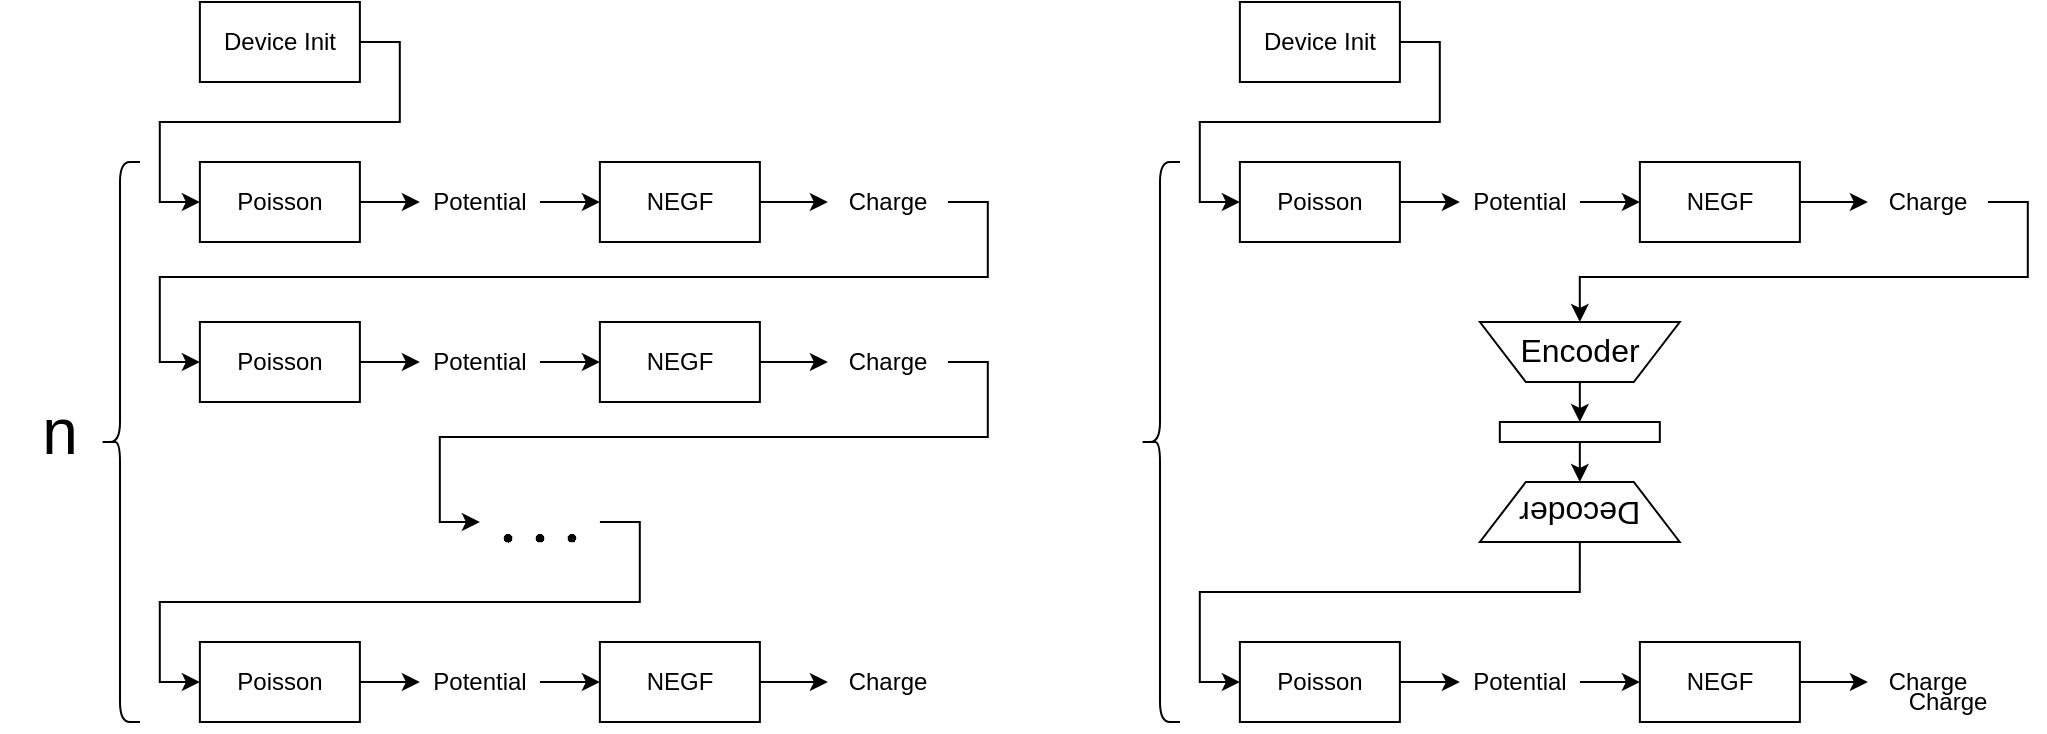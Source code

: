 <mxfile version="20.8.16" type="device" pages="2"><diagram name="Page-1" id="-CrqG3C9vZQsCFQl7cI5"><mxGraphModel dx="775" dy="450" grid="1" gridSize="10" guides="1" tooltips="1" connect="1" arrows="1" fold="1" page="1" pageScale="1" pageWidth="827" pageHeight="1169" math="1" shadow="0"><root><mxCell id="0"/><mxCell id="1" parent="0"/><mxCell id="kzx93_CwR3WtfPhLmj6g-9" style="edgeStyle=orthogonalEdgeStyle;rounded=0;orthogonalLoop=1;jettySize=auto;html=1;exitX=1;exitY=0.5;exitDx=0;exitDy=0;" edge="1" parent="1" source="kzx93_CwR3WtfPhLmj6g-1" target="kzx93_CwR3WtfPhLmj6g-8"><mxGeometry relative="1" as="geometry"/></mxCell><mxCell id="kzx93_CwR3WtfPhLmj6g-1" value="NEGF" style="rounded=0;whiteSpace=wrap;html=1;" vertex="1" parent="1"><mxGeometry x="329.94" y="320" width="80" height="40" as="geometry"/></mxCell><mxCell id="kzx93_CwR3WtfPhLmj6g-7" style="edgeStyle=orthogonalEdgeStyle;rounded=0;orthogonalLoop=1;jettySize=auto;html=1;exitX=1;exitY=0.5;exitDx=0;exitDy=0;entryX=0;entryY=0.5;entryDx=0;entryDy=0;" edge="1" parent="1" source="kzx93_CwR3WtfPhLmj6g-2" target="kzx93_CwR3WtfPhLmj6g-1"><mxGeometry relative="1" as="geometry"/></mxCell><mxCell id="kzx93_CwR3WtfPhLmj6g-2" value="Potential" style="text;html=1;strokeColor=none;fillColor=none;align=center;verticalAlign=middle;whiteSpace=wrap;rounded=0;" vertex="1" parent="1"><mxGeometry x="239.94" y="325" width="60" height="30" as="geometry"/></mxCell><mxCell id="kzx93_CwR3WtfPhLmj6g-6" style="edgeStyle=orthogonalEdgeStyle;rounded=0;orthogonalLoop=1;jettySize=auto;html=1;exitX=1;exitY=0.5;exitDx=0;exitDy=0;entryX=0;entryY=0.5;entryDx=0;entryDy=0;" edge="1" parent="1" source="kzx93_CwR3WtfPhLmj6g-3" target="kzx93_CwR3WtfPhLmj6g-2"><mxGeometry relative="1" as="geometry"/></mxCell><mxCell id="kzx93_CwR3WtfPhLmj6g-3" value="Poisson" style="rounded=0;whiteSpace=wrap;html=1;" vertex="1" parent="1"><mxGeometry x="129.94" y="320" width="80" height="40" as="geometry"/></mxCell><mxCell id="kzx93_CwR3WtfPhLmj6g-5" style="edgeStyle=orthogonalEdgeStyle;rounded=0;orthogonalLoop=1;jettySize=auto;html=1;exitX=1;exitY=0.5;exitDx=0;exitDy=0;entryX=0;entryY=0.5;entryDx=0;entryDy=0;" edge="1" parent="1" source="kzx93_CwR3WtfPhLmj6g-4" target="kzx93_CwR3WtfPhLmj6g-3"><mxGeometry relative="1" as="geometry"/></mxCell><mxCell id="kzx93_CwR3WtfPhLmj6g-4" value="Device Init" style="rounded=0;whiteSpace=wrap;html=1;" vertex="1" parent="1"><mxGeometry x="129.94" y="240" width="80" height="40" as="geometry"/></mxCell><mxCell id="kzx93_CwR3WtfPhLmj6g-19" style="edgeStyle=orthogonalEdgeStyle;rounded=0;orthogonalLoop=1;jettySize=auto;html=1;exitX=1;exitY=0.5;exitDx=0;exitDy=0;entryX=0;entryY=0.5;entryDx=0;entryDy=0;" edge="1" parent="1" source="kzx93_CwR3WtfPhLmj6g-8" target="kzx93_CwR3WtfPhLmj6g-18"><mxGeometry relative="1" as="geometry"/></mxCell><mxCell id="kzx93_CwR3WtfPhLmj6g-8" value="Charge" style="text;html=1;strokeColor=none;fillColor=none;align=center;verticalAlign=middle;whiteSpace=wrap;rounded=0;" vertex="1" parent="1"><mxGeometry x="443.94" y="325" width="60" height="30" as="geometry"/></mxCell><mxCell id="kzx93_CwR3WtfPhLmj6g-13" style="edgeStyle=orthogonalEdgeStyle;rounded=0;orthogonalLoop=1;jettySize=auto;html=1;exitX=1;exitY=0.5;exitDx=0;exitDy=0;" edge="1" parent="1" source="kzx93_CwR3WtfPhLmj6g-14"><mxGeometry relative="1" as="geometry"><mxPoint x="443.94" y="420.029" as="targetPoint"/></mxGeometry></mxCell><mxCell id="kzx93_CwR3WtfPhLmj6g-14" value="NEGF" style="rounded=0;whiteSpace=wrap;html=1;" vertex="1" parent="1"><mxGeometry x="329.94" y="400" width="80" height="40" as="geometry"/></mxCell><mxCell id="kzx93_CwR3WtfPhLmj6g-15" style="edgeStyle=orthogonalEdgeStyle;rounded=0;orthogonalLoop=1;jettySize=auto;html=1;exitX=1;exitY=0.5;exitDx=0;exitDy=0;entryX=0;entryY=0.5;entryDx=0;entryDy=0;" edge="1" parent="1" source="kzx93_CwR3WtfPhLmj6g-16" target="kzx93_CwR3WtfPhLmj6g-14"><mxGeometry relative="1" as="geometry"/></mxCell><mxCell id="kzx93_CwR3WtfPhLmj6g-16" value="Potential" style="text;html=1;strokeColor=none;fillColor=none;align=center;verticalAlign=middle;whiteSpace=wrap;rounded=0;" vertex="1" parent="1"><mxGeometry x="239.94" y="405" width="60" height="30" as="geometry"/></mxCell><mxCell id="kzx93_CwR3WtfPhLmj6g-17" style="edgeStyle=orthogonalEdgeStyle;rounded=0;orthogonalLoop=1;jettySize=auto;html=1;exitX=1;exitY=0.5;exitDx=0;exitDy=0;entryX=0;entryY=0.5;entryDx=0;entryDy=0;" edge="1" parent="1" source="kzx93_CwR3WtfPhLmj6g-18" target="kzx93_CwR3WtfPhLmj6g-16"><mxGeometry relative="1" as="geometry"/></mxCell><mxCell id="kzx93_CwR3WtfPhLmj6g-18" value="Poisson" style="rounded=0;whiteSpace=wrap;html=1;" vertex="1" parent="1"><mxGeometry x="129.94" y="400" width="80" height="40" as="geometry"/></mxCell><mxCell id="kzx93_CwR3WtfPhLmj6g-30" style="edgeStyle=orthogonalEdgeStyle;rounded=0;orthogonalLoop=1;jettySize=auto;html=1;exitX=1;exitY=0.5;exitDx=0;exitDy=0;entryX=0;entryY=0.5;entryDx=0;entryDy=0;" edge="1" parent="1" source="kzx93_CwR3WtfPhLmj6g-20" target="kzx93_CwR3WtfPhLmj6g-32"><mxGeometry relative="1" as="geometry"><mxPoint x="129.94" y="500" as="targetPoint"/></mxGeometry></mxCell><mxCell id="kzx93_CwR3WtfPhLmj6g-20" value="Charge" style="text;html=1;strokeColor=none;fillColor=none;align=center;verticalAlign=middle;whiteSpace=wrap;rounded=0;" vertex="1" parent="1"><mxGeometry x="443.94" y="405" width="60" height="30" as="geometry"/></mxCell><mxCell id="kzx93_CwR3WtfPhLmj6g-21" style="edgeStyle=orthogonalEdgeStyle;rounded=0;orthogonalLoop=1;jettySize=auto;html=1;exitX=1;exitY=0.5;exitDx=0;exitDy=0;" edge="1" parent="1" source="kzx93_CwR3WtfPhLmj6g-22"><mxGeometry relative="1" as="geometry"><mxPoint x="443.94" y="580.029" as="targetPoint"/></mxGeometry></mxCell><mxCell id="kzx93_CwR3WtfPhLmj6g-22" value="NEGF" style="rounded=0;whiteSpace=wrap;html=1;" vertex="1" parent="1"><mxGeometry x="329.94" y="560" width="80" height="40" as="geometry"/></mxCell><mxCell id="kzx93_CwR3WtfPhLmj6g-23" style="edgeStyle=orthogonalEdgeStyle;rounded=0;orthogonalLoop=1;jettySize=auto;html=1;exitX=1;exitY=0.5;exitDx=0;exitDy=0;entryX=0;entryY=0.5;entryDx=0;entryDy=0;" edge="1" parent="1" source="kzx93_CwR3WtfPhLmj6g-24" target="kzx93_CwR3WtfPhLmj6g-22"><mxGeometry relative="1" as="geometry"/></mxCell><mxCell id="kzx93_CwR3WtfPhLmj6g-24" value="Potential" style="text;html=1;strokeColor=none;fillColor=none;align=center;verticalAlign=middle;whiteSpace=wrap;rounded=0;" vertex="1" parent="1"><mxGeometry x="239.94" y="565" width="60" height="30" as="geometry"/></mxCell><mxCell id="kzx93_CwR3WtfPhLmj6g-25" style="edgeStyle=orthogonalEdgeStyle;rounded=0;orthogonalLoop=1;jettySize=auto;html=1;exitX=1;exitY=0.5;exitDx=0;exitDy=0;entryX=0;entryY=0.5;entryDx=0;entryDy=0;" edge="1" parent="1" source="kzx93_CwR3WtfPhLmj6g-26" target="kzx93_CwR3WtfPhLmj6g-24"><mxGeometry relative="1" as="geometry"/></mxCell><mxCell id="kzx93_CwR3WtfPhLmj6g-26" value="Poisson" style="rounded=0;whiteSpace=wrap;html=1;" vertex="1" parent="1"><mxGeometry x="129.94" y="560" width="80" height="40" as="geometry"/></mxCell><mxCell id="kzx93_CwR3WtfPhLmj6g-33" style="edgeStyle=orthogonalEdgeStyle;rounded=0;orthogonalLoop=1;jettySize=auto;html=1;exitX=1;exitY=0.5;exitDx=0;exitDy=0;entryX=0;entryY=0.5;entryDx=0;entryDy=0;fontSize=30;" edge="1" parent="1" source="kzx93_CwR3WtfPhLmj6g-32" target="kzx93_CwR3WtfPhLmj6g-26"><mxGeometry relative="1" as="geometry"/></mxCell><mxCell id="kzx93_CwR3WtfPhLmj6g-32" value="&lt;font style=&quot;font-size: 30px;&quot;&gt;$$\dots$$&lt;/font&gt;" style="text;html=1;strokeColor=none;fillColor=none;align=center;verticalAlign=middle;whiteSpace=wrap;rounded=0;horizontal=1;" vertex="1" parent="1"><mxGeometry x="269.94" y="480" width="60" height="40" as="geometry"/></mxCell><mxCell id="kzx93_CwR3WtfPhLmj6g-34" value="Charge" style="text;html=1;strokeColor=none;fillColor=none;align=center;verticalAlign=middle;whiteSpace=wrap;rounded=0;" vertex="1" parent="1"><mxGeometry x="443.94" y="565" width="60" height="30" as="geometry"/></mxCell><mxCell id="kzx93_CwR3WtfPhLmj6g-36" value="" style="shape=curlyBracket;whiteSpace=wrap;html=1;rounded=1;labelPosition=left;verticalLabelPosition=middle;align=right;verticalAlign=middle;fontSize=200;" vertex="1" parent="1"><mxGeometry x="80" y="320" width="20" height="280" as="geometry"/></mxCell><mxCell id="kzx93_CwR3WtfPhLmj6g-38" value="n" style="text;html=1;strokeColor=none;fillColor=none;align=center;verticalAlign=middle;whiteSpace=wrap;rounded=0;fontSize=32;" vertex="1" parent="1"><mxGeometry x="30" y="440" width="60" height="30" as="geometry"/></mxCell><mxCell id="kzx93_CwR3WtfPhLmj6g-39" style="edgeStyle=orthogonalEdgeStyle;rounded=0;orthogonalLoop=1;jettySize=auto;html=1;exitX=1;exitY=0.5;exitDx=0;exitDy=0;" edge="1" parent="1" source="kzx93_CwR3WtfPhLmj6g-40" target="kzx93_CwR3WtfPhLmj6g-48"><mxGeometry relative="1" as="geometry"/></mxCell><mxCell id="kzx93_CwR3WtfPhLmj6g-40" value="NEGF" style="rounded=0;whiteSpace=wrap;html=1;" vertex="1" parent="1"><mxGeometry x="849.94" y="320" width="80" height="40" as="geometry"/></mxCell><mxCell id="kzx93_CwR3WtfPhLmj6g-41" style="edgeStyle=orthogonalEdgeStyle;rounded=0;orthogonalLoop=1;jettySize=auto;html=1;exitX=1;exitY=0.5;exitDx=0;exitDy=0;entryX=0;entryY=0.5;entryDx=0;entryDy=0;" edge="1" parent="1" source="kzx93_CwR3WtfPhLmj6g-42" target="kzx93_CwR3WtfPhLmj6g-40"><mxGeometry relative="1" as="geometry"/></mxCell><mxCell id="kzx93_CwR3WtfPhLmj6g-42" value="Potential" style="text;html=1;strokeColor=none;fillColor=none;align=center;verticalAlign=middle;whiteSpace=wrap;rounded=0;" vertex="1" parent="1"><mxGeometry x="759.94" y="325" width="60" height="30" as="geometry"/></mxCell><mxCell id="kzx93_CwR3WtfPhLmj6g-43" style="edgeStyle=orthogonalEdgeStyle;rounded=0;orthogonalLoop=1;jettySize=auto;html=1;exitX=1;exitY=0.5;exitDx=0;exitDy=0;entryX=0;entryY=0.5;entryDx=0;entryDy=0;" edge="1" parent="1" source="kzx93_CwR3WtfPhLmj6g-44" target="kzx93_CwR3WtfPhLmj6g-42"><mxGeometry relative="1" as="geometry"/></mxCell><mxCell id="kzx93_CwR3WtfPhLmj6g-44" value="Poisson" style="rounded=0;whiteSpace=wrap;html=1;" vertex="1" parent="1"><mxGeometry x="649.94" y="320" width="80" height="40" as="geometry"/></mxCell><mxCell id="kzx93_CwR3WtfPhLmj6g-45" style="edgeStyle=orthogonalEdgeStyle;rounded=0;orthogonalLoop=1;jettySize=auto;html=1;exitX=1;exitY=0.5;exitDx=0;exitDy=0;entryX=0;entryY=0.5;entryDx=0;entryDy=0;" edge="1" parent="1" source="kzx93_CwR3WtfPhLmj6g-46" target="kzx93_CwR3WtfPhLmj6g-44"><mxGeometry relative="1" as="geometry"/></mxCell><mxCell id="kzx93_CwR3WtfPhLmj6g-46" value="Device Init" style="rounded=0;whiteSpace=wrap;html=1;" vertex="1" parent="1"><mxGeometry x="649.94" y="240" width="80" height="40" as="geometry"/></mxCell><mxCell id="uYJhLK6Yo-MVCR9Rbj86-11" style="edgeStyle=orthogonalEdgeStyle;rounded=0;orthogonalLoop=1;jettySize=auto;html=1;exitX=1;exitY=0.5;exitDx=0;exitDy=0;entryX=0.5;entryY=0;entryDx=0;entryDy=0;fontSize=32;" edge="1" parent="1" source="kzx93_CwR3WtfPhLmj6g-48" target="uYJhLK6Yo-MVCR9Rbj86-9"><mxGeometry relative="1" as="geometry"/></mxCell><mxCell id="kzx93_CwR3WtfPhLmj6g-48" value="Charge" style="text;html=1;strokeColor=none;fillColor=none;align=center;verticalAlign=middle;whiteSpace=wrap;rounded=0;" vertex="1" parent="1"><mxGeometry x="963.94" y="325" width="60" height="30" as="geometry"/></mxCell><mxCell id="kzx93_CwR3WtfPhLmj6g-57" style="edgeStyle=orthogonalEdgeStyle;rounded=0;orthogonalLoop=1;jettySize=auto;html=1;exitX=1;exitY=0.5;exitDx=0;exitDy=0;" edge="1" parent="1" source="kzx93_CwR3WtfPhLmj6g-58"><mxGeometry relative="1" as="geometry"><mxPoint x="963.94" y="580.029" as="targetPoint"/></mxGeometry></mxCell><mxCell id="kzx93_CwR3WtfPhLmj6g-58" value="NEGF" style="rounded=0;whiteSpace=wrap;html=1;" vertex="1" parent="1"><mxGeometry x="849.94" y="560" width="80" height="40" as="geometry"/></mxCell><mxCell id="kzx93_CwR3WtfPhLmj6g-59" style="edgeStyle=orthogonalEdgeStyle;rounded=0;orthogonalLoop=1;jettySize=auto;html=1;exitX=1;exitY=0.5;exitDx=0;exitDy=0;entryX=0;entryY=0.5;entryDx=0;entryDy=0;" edge="1" parent="1" source="kzx93_CwR3WtfPhLmj6g-60" target="kzx93_CwR3WtfPhLmj6g-58"><mxGeometry relative="1" as="geometry"/></mxCell><mxCell id="kzx93_CwR3WtfPhLmj6g-60" value="Potential" style="text;html=1;strokeColor=none;fillColor=none;align=center;verticalAlign=middle;whiteSpace=wrap;rounded=0;" vertex="1" parent="1"><mxGeometry x="759.94" y="565" width="60" height="30" as="geometry"/></mxCell><mxCell id="kzx93_CwR3WtfPhLmj6g-61" style="edgeStyle=orthogonalEdgeStyle;rounded=0;orthogonalLoop=1;jettySize=auto;html=1;exitX=1;exitY=0.5;exitDx=0;exitDy=0;entryX=0;entryY=0.5;entryDx=0;entryDy=0;" edge="1" parent="1" source="kzx93_CwR3WtfPhLmj6g-62" target="kzx93_CwR3WtfPhLmj6g-60"><mxGeometry relative="1" as="geometry"/></mxCell><mxCell id="kzx93_CwR3WtfPhLmj6g-62" value="Poisson" style="rounded=0;whiteSpace=wrap;html=1;" vertex="1" parent="1"><mxGeometry x="649.94" y="560" width="80" height="40" as="geometry"/></mxCell><mxCell id="kzx93_CwR3WtfPhLmj6g-65" value="Charge" style="text;html=1;strokeColor=none;fillColor=none;align=center;verticalAlign=middle;whiteSpace=wrap;rounded=0;" vertex="1" parent="1"><mxGeometry x="963.94" y="565" width="60" height="30" as="geometry"/></mxCell><mxCell id="kzx93_CwR3WtfPhLmj6g-66" value="" style="shape=curlyBracket;whiteSpace=wrap;html=1;rounded=1;labelPosition=left;verticalLabelPosition=middle;align=right;verticalAlign=middle;fontSize=200;" vertex="1" parent="1"><mxGeometry x="600" y="320" width="20" height="280" as="geometry"/></mxCell><mxCell id="uYJhLK6Yo-MVCR9Rbj86-13" style="edgeStyle=orthogonalEdgeStyle;rounded=0;orthogonalLoop=1;jettySize=auto;html=1;exitX=0.5;exitY=0;exitDx=0;exitDy=0;entryX=0;entryY=0.5;entryDx=0;entryDy=0;fontSize=32;" edge="1" parent="1" source="uYJhLK6Yo-MVCR9Rbj86-8" target="kzx93_CwR3WtfPhLmj6g-62"><mxGeometry relative="1" as="geometry"/></mxCell><mxCell id="uYJhLK6Yo-MVCR9Rbj86-8" value="&lt;font style=&quot;font-size: 16px;&quot;&gt;Decoder&lt;/font&gt;" style="verticalLabelPosition=middle;verticalAlign=bottom;html=1;shape=trapezoid;perimeter=trapezoidPerimeter;whiteSpace=wrap;size=0.23;arcSize=10;flipV=1;labelPosition=center;align=center;fontSize=32;rotation=-180;horizontal=1;textDirection=ltr;" vertex="1" parent="1"><mxGeometry x="769.94" y="480" width="99.94" height="30" as="geometry"/></mxCell><mxCell id="uYJhLK6Yo-MVCR9Rbj86-14" style="edgeStyle=orthogonalEdgeStyle;rounded=0;orthogonalLoop=1;jettySize=auto;html=1;exitX=0.5;exitY=1;exitDx=0;exitDy=0;entryX=0.5;entryY=0;entryDx=0;entryDy=0;fontSize=32;" edge="1" parent="1" source="uYJhLK6Yo-MVCR9Rbj86-9" target="uYJhLK6Yo-MVCR9Rbj86-10"><mxGeometry relative="1" as="geometry"/></mxCell><mxCell id="uYJhLK6Yo-MVCR9Rbj86-9" value="&lt;font style=&quot;font-size: 16px;&quot;&gt;Encoder&lt;/font&gt;" style="verticalLabelPosition=middle;verticalAlign=bottom;html=1;shape=trapezoid;perimeter=trapezoidPerimeter;whiteSpace=wrap;size=0.23;arcSize=10;flipV=1;labelPosition=center;align=center;fontSize=32;rotation=0;" vertex="1" parent="1"><mxGeometry x="769.94" y="400" width="99.94" height="30" as="geometry"/></mxCell><mxCell id="uYJhLK6Yo-MVCR9Rbj86-15" style="edgeStyle=orthogonalEdgeStyle;rounded=0;orthogonalLoop=1;jettySize=auto;html=1;exitX=0.5;exitY=1;exitDx=0;exitDy=0;entryX=0.5;entryY=1;entryDx=0;entryDy=0;fontSize=32;" edge="1" parent="1" source="uYJhLK6Yo-MVCR9Rbj86-10" target="uYJhLK6Yo-MVCR9Rbj86-8"><mxGeometry relative="1" as="geometry"/></mxCell><mxCell id="uYJhLK6Yo-MVCR9Rbj86-10" value="" style="rounded=0;whiteSpace=wrap;html=1;fontSize=32;" vertex="1" parent="1"><mxGeometry x="779.91" y="450" width="80" height="10" as="geometry"/></mxCell><mxCell id="uYJhLK6Yo-MVCR9Rbj86-12" value="Charge" style="text;html=1;strokeColor=none;fillColor=none;align=center;verticalAlign=middle;whiteSpace=wrap;rounded=0;" vertex="1" parent="1"><mxGeometry x="973.94" y="575" width="60" height="30" as="geometry"/></mxCell></root></mxGraphModel></diagram><diagram id="BfHipiAPAVR0DWDwbhiD" name="Page-2"><mxGraphModel dx="1434" dy="832" grid="1" gridSize="10" guides="1" tooltips="1" connect="1" arrows="1" fold="1" page="1" pageScale="1" pageWidth="827" pageHeight="1169" math="1" shadow="0"><root><mxCell id="0"/><mxCell id="1" parent="0"/><mxCell id="XNnPZHXt0MW5ESzd0jrk-1" value="" style="ellipse;whiteSpace=wrap;html=1;aspect=fixed;strokeWidth=4;fillColor=none;fontColor=#666666;align=center;" vertex="1" parent="1"><mxGeometry x="359" y="40" width="40" height="40" as="geometry"/></mxCell><mxCell id="XNnPZHXt0MW5ESzd0jrk-2" value="" style="ellipse;whiteSpace=wrap;html=1;aspect=fixed;strokeWidth=4;fillColor=none;fontColor=#666666;align=center;" vertex="1" parent="1"><mxGeometry x="359" y="121" width="40" height="40" as="geometry"/></mxCell><mxCell id="XNnPZHXt0MW5ESzd0jrk-3" value="" style="ellipse;whiteSpace=wrap;html=1;aspect=fixed;strokeWidth=4;fillColor=none;fontColor=#666666;align=center;" vertex="1" parent="1"><mxGeometry x="359" y="199" width="40" height="40" as="geometry"/></mxCell><mxCell id="XNnPZHXt0MW5ESzd0jrk-4" value="" style="ellipse;whiteSpace=wrap;html=1;aspect=fixed;strokeWidth=4;fillColor=none;fontColor=#666666;align=center;" vertex="1" parent="1"><mxGeometry x="359" y="360" width="40" height="40" as="geometry"/></mxCell><mxCell id="XNnPZHXt0MW5ESzd0jrk-5" value="" style="ellipse;whiteSpace=wrap;html=1;aspect=fixed;strokeWidth=4;fillColor=none;fontColor=#666666;align=center;" vertex="1" parent="1"><mxGeometry x="359" y="279" width="40" height="40" as="geometry"/></mxCell><mxCell id="XNnPZHXt0MW5ESzd0jrk-6" value="" style="ellipse;whiteSpace=wrap;html=1;aspect=fixed;strokeWidth=4;fillColor=none;fontColor=#666666;align=center;" vertex="1" parent="1"><mxGeometry x="519" y="40" width="40" height="40" as="geometry"/></mxCell><mxCell id="XNnPZHXt0MW5ESzd0jrk-7" value="" style="ellipse;whiteSpace=wrap;html=1;aspect=fixed;strokeWidth=4;fillColor=none;fontColor=#666666;align=center;" vertex="1" parent="1"><mxGeometry x="519" y="121" width="40" height="40" as="geometry"/></mxCell><mxCell id="XNnPZHXt0MW5ESzd0jrk-8" value="" style="ellipse;whiteSpace=wrap;html=1;aspect=fixed;strokeWidth=4;fillColor=none;fontColor=#666666;align=center;" vertex="1" parent="1"><mxGeometry x="519" y="199" width="40" height="40" as="geometry"/></mxCell><mxCell id="XNnPZHXt0MW5ESzd0jrk-9" value="" style="ellipse;whiteSpace=wrap;html=1;aspect=fixed;strokeWidth=4;fillColor=none;fontColor=#666666;align=center;" vertex="1" parent="1"><mxGeometry x="519" y="360" width="40" height="40" as="geometry"/></mxCell><mxCell id="XNnPZHXt0MW5ESzd0jrk-10" value="" style="ellipse;whiteSpace=wrap;html=1;aspect=fixed;strokeWidth=4;fillColor=none;fontColor=#666666;align=center;" vertex="1" parent="1"><mxGeometry x="519" y="279" width="40" height="40" as="geometry"/></mxCell><mxCell id="XNnPZHXt0MW5ESzd0jrk-11" value="" style="endArrow=classicThin;html=1;shadow=0;strokeColor=#000000;strokeWidth=1;fontColor=#666666;entryX=0;entryY=0.5;endFill=1;exitX=1;exitY=0.5;endSize=3;" edge="1" parent="1" source="XNnPZHXt0MW5ESzd0jrk-1" target="XNnPZHXt0MW5ESzd0jrk-9"><mxGeometry width="50" height="50" relative="1" as="geometry"><mxPoint x="420" y="105" as="sourcePoint"/><mxPoint x="470" y="80" as="targetPoint"/></mxGeometry></mxCell><mxCell id="XNnPZHXt0MW5ESzd0jrk-12" value="" style="endArrow=classicThin;html=1;shadow=0;strokeColor=#000000;strokeWidth=1;fontColor=#666666;entryX=0;entryY=0.5;exitX=1;exitY=0.5;endFill=1;endSize=3;" edge="1" parent="1" source="XNnPZHXt0MW5ESzd0jrk-1" target="XNnPZHXt0MW5ESzd0jrk-10"><mxGeometry width="50" height="50" relative="1" as="geometry"><mxPoint x="430" y="100" as="sourcePoint"/><mxPoint x="520" y="325" as="targetPoint"/></mxGeometry></mxCell><mxCell id="XNnPZHXt0MW5ESzd0jrk-13" value="" style="endArrow=classicThin;html=1;shadow=0;strokeColor=#000000;strokeWidth=1;fontColor=#666666;entryX=0;entryY=0.5;endFill=1;exitX=1;exitY=0.5;endSize=3;" edge="1" parent="1" source="XNnPZHXt0MW5ESzd0jrk-1" target="XNnPZHXt0MW5ESzd0jrk-8"><mxGeometry width="50" height="50" relative="1" as="geometry"><mxPoint x="420" y="100" as="sourcePoint"/><mxPoint x="520" y="280" as="targetPoint"/></mxGeometry></mxCell><mxCell id="XNnPZHXt0MW5ESzd0jrk-14" value="" style="endArrow=classicThin;html=1;shadow=0;strokeColor=#000000;strokeWidth=1;fontColor=#666666;entryX=0;entryY=0.5;endFill=1;exitX=1;exitY=0.5;endSize=3;" edge="1" parent="1" source="XNnPZHXt0MW5ESzd0jrk-1" target="XNnPZHXt0MW5ESzd0jrk-7"><mxGeometry width="50" height="50" relative="1" as="geometry"><mxPoint x="420" y="100" as="sourcePoint"/><mxPoint x="520" y="220" as="targetPoint"/></mxGeometry></mxCell><mxCell id="XNnPZHXt0MW5ESzd0jrk-15" value="" style="endArrow=classicThin;html=1;shadow=0;strokeColor=#000000;strokeWidth=1;fontColor=#666666;entryX=0;entryY=0.5;exitX=1;exitY=0.5;endFill=1;endSize=3;" edge="1" parent="1" source="XNnPZHXt0MW5ESzd0jrk-1" target="XNnPZHXt0MW5ESzd0jrk-6"><mxGeometry width="50" height="50" relative="1" as="geometry"><mxPoint x="430" y="67" as="sourcePoint"/><mxPoint x="520" y="117" as="targetPoint"/></mxGeometry></mxCell><mxCell id="XNnPZHXt0MW5ESzd0jrk-16" value="" style="endArrow=classicThin;html=1;shadow=0;strokeColor=#000000;strokeWidth=1;fontColor=#666666;entryX=0;entryY=0.5;exitX=1;exitY=0.5;endFill=1;endSize=3;" edge="1" parent="1" source="XNnPZHXt0MW5ESzd0jrk-2" target="XNnPZHXt0MW5ESzd0jrk-9"><mxGeometry width="50" height="50" relative="1" as="geometry"><mxPoint x="430" y="115" as="sourcePoint"/><mxPoint x="520" y="340" as="targetPoint"/></mxGeometry></mxCell><mxCell id="XNnPZHXt0MW5ESzd0jrk-17" value="" style="endArrow=classicThin;html=1;shadow=0;strokeColor=#000000;strokeWidth=1;fontColor=#666666;entryX=0;entryY=0.5;exitX=1;exitY=0.5;endFill=1;endSize=3;" edge="1" parent="1" source="XNnPZHXt0MW5ESzd0jrk-2" target="XNnPZHXt0MW5ESzd0jrk-10"><mxGeometry width="50" height="50" relative="1" as="geometry"><mxPoint x="430" y="160" as="sourcePoint"/><mxPoint x="520" y="340" as="targetPoint"/></mxGeometry></mxCell><mxCell id="XNnPZHXt0MW5ESzd0jrk-18" value="" style="endArrow=classicThin;html=1;shadow=0;strokeColor=#000000;strokeWidth=1;fontColor=#666666;entryX=0;entryY=0.5;exitX=1;exitY=0.5;endFill=1;endSize=3;" edge="1" parent="1" source="XNnPZHXt0MW5ESzd0jrk-2" target="XNnPZHXt0MW5ESzd0jrk-8"><mxGeometry width="50" height="50" relative="1" as="geometry"><mxPoint x="420" y="160" as="sourcePoint"/><mxPoint x="520" y="280" as="targetPoint"/></mxGeometry></mxCell><mxCell id="XNnPZHXt0MW5ESzd0jrk-19" value="" style="endArrow=classicThin;html=1;shadow=0;strokeColor=#000000;strokeWidth=1;fontColor=#666666;entryX=0;entryY=0.5;exitX=1;exitY=0.5;endFill=1;endSize=3;" edge="1" parent="1" source="XNnPZHXt0MW5ESzd0jrk-2" target="XNnPZHXt0MW5ESzd0jrk-7"><mxGeometry width="50" height="50" relative="1" as="geometry"><mxPoint x="430" y="148" as="sourcePoint"/><mxPoint x="520" y="208" as="targetPoint"/></mxGeometry></mxCell><mxCell id="XNnPZHXt0MW5ESzd0jrk-20" value="" style="endArrow=classicThin;html=1;shadow=0;strokeColor=#000000;strokeWidth=1;fontColor=#666666;entryX=0;entryY=0.5;endFill=1;exitX=1;exitY=0.5;endSize=3;" edge="1" parent="1" source="XNnPZHXt0MW5ESzd0jrk-2" target="XNnPZHXt0MW5ESzd0jrk-6"><mxGeometry width="50" height="50" relative="1" as="geometry"><mxPoint x="420" y="150" as="sourcePoint"/><mxPoint x="510" y="150" as="targetPoint"/></mxGeometry></mxCell><mxCell id="XNnPZHXt0MW5ESzd0jrk-21" value="" style="endArrow=classicThin;html=1;shadow=0;strokeColor=#000000;strokeWidth=1;fontColor=#666666;entryX=0;entryY=0.5;exitX=1;exitY=0.5;endFill=1;endSize=3;" edge="1" parent="1" source="XNnPZHXt0MW5ESzd0jrk-3" target="XNnPZHXt0MW5ESzd0jrk-8"><mxGeometry width="50" height="50" relative="1" as="geometry"><mxPoint x="430" y="169" as="sourcePoint"/><mxPoint x="520" y="169" as="targetPoint"/></mxGeometry></mxCell><mxCell id="XNnPZHXt0MW5ESzd0jrk-22" value="" style="endArrow=classicThin;html=1;shadow=0;strokeColor=#000000;strokeWidth=1;fontColor=#666666;entryX=0;entryY=0.5;exitX=1;exitY=0.5;endFill=1;endSize=3;" edge="1" parent="1" source="XNnPZHXt0MW5ESzd0jrk-3" target="XNnPZHXt0MW5ESzd0jrk-10"><mxGeometry width="50" height="50" relative="1" as="geometry"><mxPoint x="430" y="223" as="sourcePoint"/><mxPoint x="520" y="223" as="targetPoint"/></mxGeometry></mxCell><mxCell id="XNnPZHXt0MW5ESzd0jrk-23" value="" style="endArrow=classicThin;html=1;shadow=0;strokeColor=#000000;strokeWidth=1;fontColor=#666666;entryX=0;entryY=0.5;exitX=1;exitY=0.5;endFill=1;endSize=3;" edge="1" parent="1" source="XNnPZHXt0MW5ESzd0jrk-3" target="XNnPZHXt0MW5ESzd0jrk-9"><mxGeometry width="50" height="50" relative="1" as="geometry"><mxPoint x="430" y="223" as="sourcePoint"/><mxPoint x="520" y="283" as="targetPoint"/></mxGeometry></mxCell><mxCell id="XNnPZHXt0MW5ESzd0jrk-24" value="" style="endArrow=classicThin;html=1;shadow=0;strokeColor=#000000;strokeWidth=1;fontColor=#666666;entryX=0;entryY=0.5;exitX=1;exitY=0.5;endFill=1;endSize=3;" edge="1" parent="1" source="XNnPZHXt0MW5ESzd0jrk-3" target="XNnPZHXt0MW5ESzd0jrk-7"><mxGeometry width="50" height="50" relative="1" as="geometry"><mxPoint x="430" y="223" as="sourcePoint"/><mxPoint x="520" y="223" as="targetPoint"/></mxGeometry></mxCell><mxCell id="XNnPZHXt0MW5ESzd0jrk-25" value="" style="endArrow=classicThin;html=1;shadow=0;strokeColor=#000000;strokeWidth=1;fontColor=#666666;entryX=0;entryY=0.5;exitX=1;exitY=0.5;endFill=1;endSize=3;" edge="1" parent="1" source="XNnPZHXt0MW5ESzd0jrk-3" target="XNnPZHXt0MW5ESzd0jrk-6"><mxGeometry width="50" height="50" relative="1" as="geometry"><mxPoint x="430" y="223" as="sourcePoint"/><mxPoint x="520" y="163" as="targetPoint"/></mxGeometry></mxCell><mxCell id="XNnPZHXt0MW5ESzd0jrk-26" value="" style="endArrow=classicThin;html=1;shadow=0;strokeColor=#000000;strokeWidth=1;fontColor=#666666;entryX=0;entryY=0.5;exitX=1;exitY=0.5;endFill=1;endSize=3;" edge="1" parent="1" source="XNnPZHXt0MW5ESzd0jrk-5" target="XNnPZHXt0MW5ESzd0jrk-10"><mxGeometry width="50" height="50" relative="1" as="geometry"><mxPoint x="430" y="249" as="sourcePoint"/><mxPoint x="520" y="249" as="targetPoint"/></mxGeometry></mxCell><mxCell id="XNnPZHXt0MW5ESzd0jrk-27" value="" style="endArrow=classicThin;html=1;shadow=0;strokeColor=#000000;strokeWidth=1;fontColor=#666666;entryX=0;entryY=0.5;exitX=1;exitY=0.5;endFill=1;endSize=3;" edge="1" parent="1" source="XNnPZHXt0MW5ESzd0jrk-4" target="XNnPZHXt0MW5ESzd0jrk-9"><mxGeometry width="50" height="50" relative="1" as="geometry"><mxPoint x="430" y="339" as="sourcePoint"/><mxPoint x="520" y="339" as="targetPoint"/></mxGeometry></mxCell><mxCell id="XNnPZHXt0MW5ESzd0jrk-28" value="" style="endArrow=classicThin;html=1;shadow=0;strokeColor=#000000;strokeWidth=1;fontColor=#666666;entryX=0;entryY=0.5;exitX=1;exitY=0.5;endFill=1;endSize=3;" edge="1" parent="1" source="XNnPZHXt0MW5ESzd0jrk-4" target="XNnPZHXt0MW5ESzd0jrk-10"><mxGeometry width="50" height="50" relative="1" as="geometry"><mxPoint x="430" y="343" as="sourcePoint"/><mxPoint x="520" y="343" as="targetPoint"/></mxGeometry></mxCell><mxCell id="XNnPZHXt0MW5ESzd0jrk-29" value="" style="endArrow=classicThin;html=1;shadow=0;strokeColor=#000000;strokeWidth=1;fontColor=#666666;entryX=0;entryY=0.5;exitX=1;exitY=0.5;endFill=1;endSize=3;" edge="1" parent="1" source="XNnPZHXt0MW5ESzd0jrk-4" target="XNnPZHXt0MW5ESzd0jrk-8"><mxGeometry width="50" height="50" relative="1" as="geometry"><mxPoint x="430" y="343" as="sourcePoint"/><mxPoint x="520" y="283" as="targetPoint"/></mxGeometry></mxCell><mxCell id="XNnPZHXt0MW5ESzd0jrk-30" value="" style="endArrow=classicThin;html=1;shadow=0;strokeColor=#000000;strokeWidth=1;fontColor=#666666;entryX=0;entryY=0.5;exitX=1;exitY=0.5;endFill=1;endSize=3;" edge="1" parent="1" source="XNnPZHXt0MW5ESzd0jrk-4" target="XNnPZHXt0MW5ESzd0jrk-7"><mxGeometry width="50" height="50" relative="1" as="geometry"><mxPoint x="430" y="343" as="sourcePoint"/><mxPoint x="520" y="223" as="targetPoint"/></mxGeometry></mxCell><mxCell id="XNnPZHXt0MW5ESzd0jrk-31" value="" style="endArrow=classicThin;html=1;shadow=0;strokeColor=#000000;strokeWidth=1;fontColor=#666666;entryX=0;entryY=0.5;exitX=1;exitY=0.5;endFill=1;endSize=3;" edge="1" parent="1" source="XNnPZHXt0MW5ESzd0jrk-4" target="XNnPZHXt0MW5ESzd0jrk-6"><mxGeometry width="50" height="50" relative="1" as="geometry"><mxPoint x="430" y="343" as="sourcePoint"/><mxPoint x="520" y="163" as="targetPoint"/></mxGeometry></mxCell><mxCell id="XNnPZHXt0MW5ESzd0jrk-32" value="" style="endArrow=classicThin;html=1;shadow=0;strokeColor=#000000;strokeWidth=1;fontColor=#666666;exitX=1;exitY=0.5;endFill=1;entryX=0;entryY=0.5;endSize=3;" edge="1" parent="1" source="XNnPZHXt0MW5ESzd0jrk-5" target="XNnPZHXt0MW5ESzd0jrk-9"><mxGeometry width="50" height="50" relative="1" as="geometry"><mxPoint x="430" y="283" as="sourcePoint"/><mxPoint x="510" y="330" as="targetPoint"/></mxGeometry></mxCell><mxCell id="XNnPZHXt0MW5ESzd0jrk-33" value="" style="endArrow=classicThin;html=1;shadow=0;strokeColor=#000000;strokeWidth=1;fontColor=#666666;entryX=0;entryY=0.5;exitX=1;exitY=0.5;endFill=1;endSize=3;" edge="1" parent="1" source="XNnPZHXt0MW5ESzd0jrk-5" target="XNnPZHXt0MW5ESzd0jrk-8"><mxGeometry width="50" height="50" relative="1" as="geometry"><mxPoint x="430" y="283" as="sourcePoint"/><mxPoint x="520" y="283" as="targetPoint"/></mxGeometry></mxCell><mxCell id="XNnPZHXt0MW5ESzd0jrk-34" value="" style="endArrow=classicThin;html=1;shadow=0;strokeColor=#000000;strokeWidth=1;fontColor=#666666;entryX=0;entryY=0.5;exitX=1;exitY=0.5;endFill=1;endSize=3;" edge="1" parent="1" source="XNnPZHXt0MW5ESzd0jrk-5" target="XNnPZHXt0MW5ESzd0jrk-7"><mxGeometry width="50" height="50" relative="1" as="geometry"><mxPoint x="430" y="283" as="sourcePoint"/><mxPoint x="520" y="223" as="targetPoint"/></mxGeometry></mxCell><mxCell id="XNnPZHXt0MW5ESzd0jrk-35" value="" style="endArrow=classicThin;html=1;shadow=0;strokeColor=#000000;strokeWidth=1;fontColor=#666666;entryX=0;entryY=0.5;exitX=1;exitY=0.5;endFill=1;endSize=3;" edge="1" parent="1" source="XNnPZHXt0MW5ESzd0jrk-5" target="XNnPZHXt0MW5ESzd0jrk-6"><mxGeometry width="50" height="50" relative="1" as="geometry"><mxPoint x="430" y="283" as="sourcePoint"/><mxPoint x="520" y="163" as="targetPoint"/></mxGeometry></mxCell></root></mxGraphModel></diagram></mxfile>